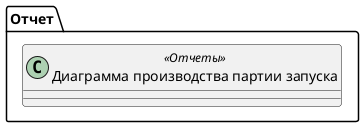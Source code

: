 ﻿@startuml ДиаграммаПроизводстваПартииЗапуска
'!include templates.wsd
'..\include templates.wsd
class Отчет.ДиаграммаПроизводстваПартииЗапуска as "Диаграмма производства партии запуска" <<Отчеты>>
{
}
@enduml
